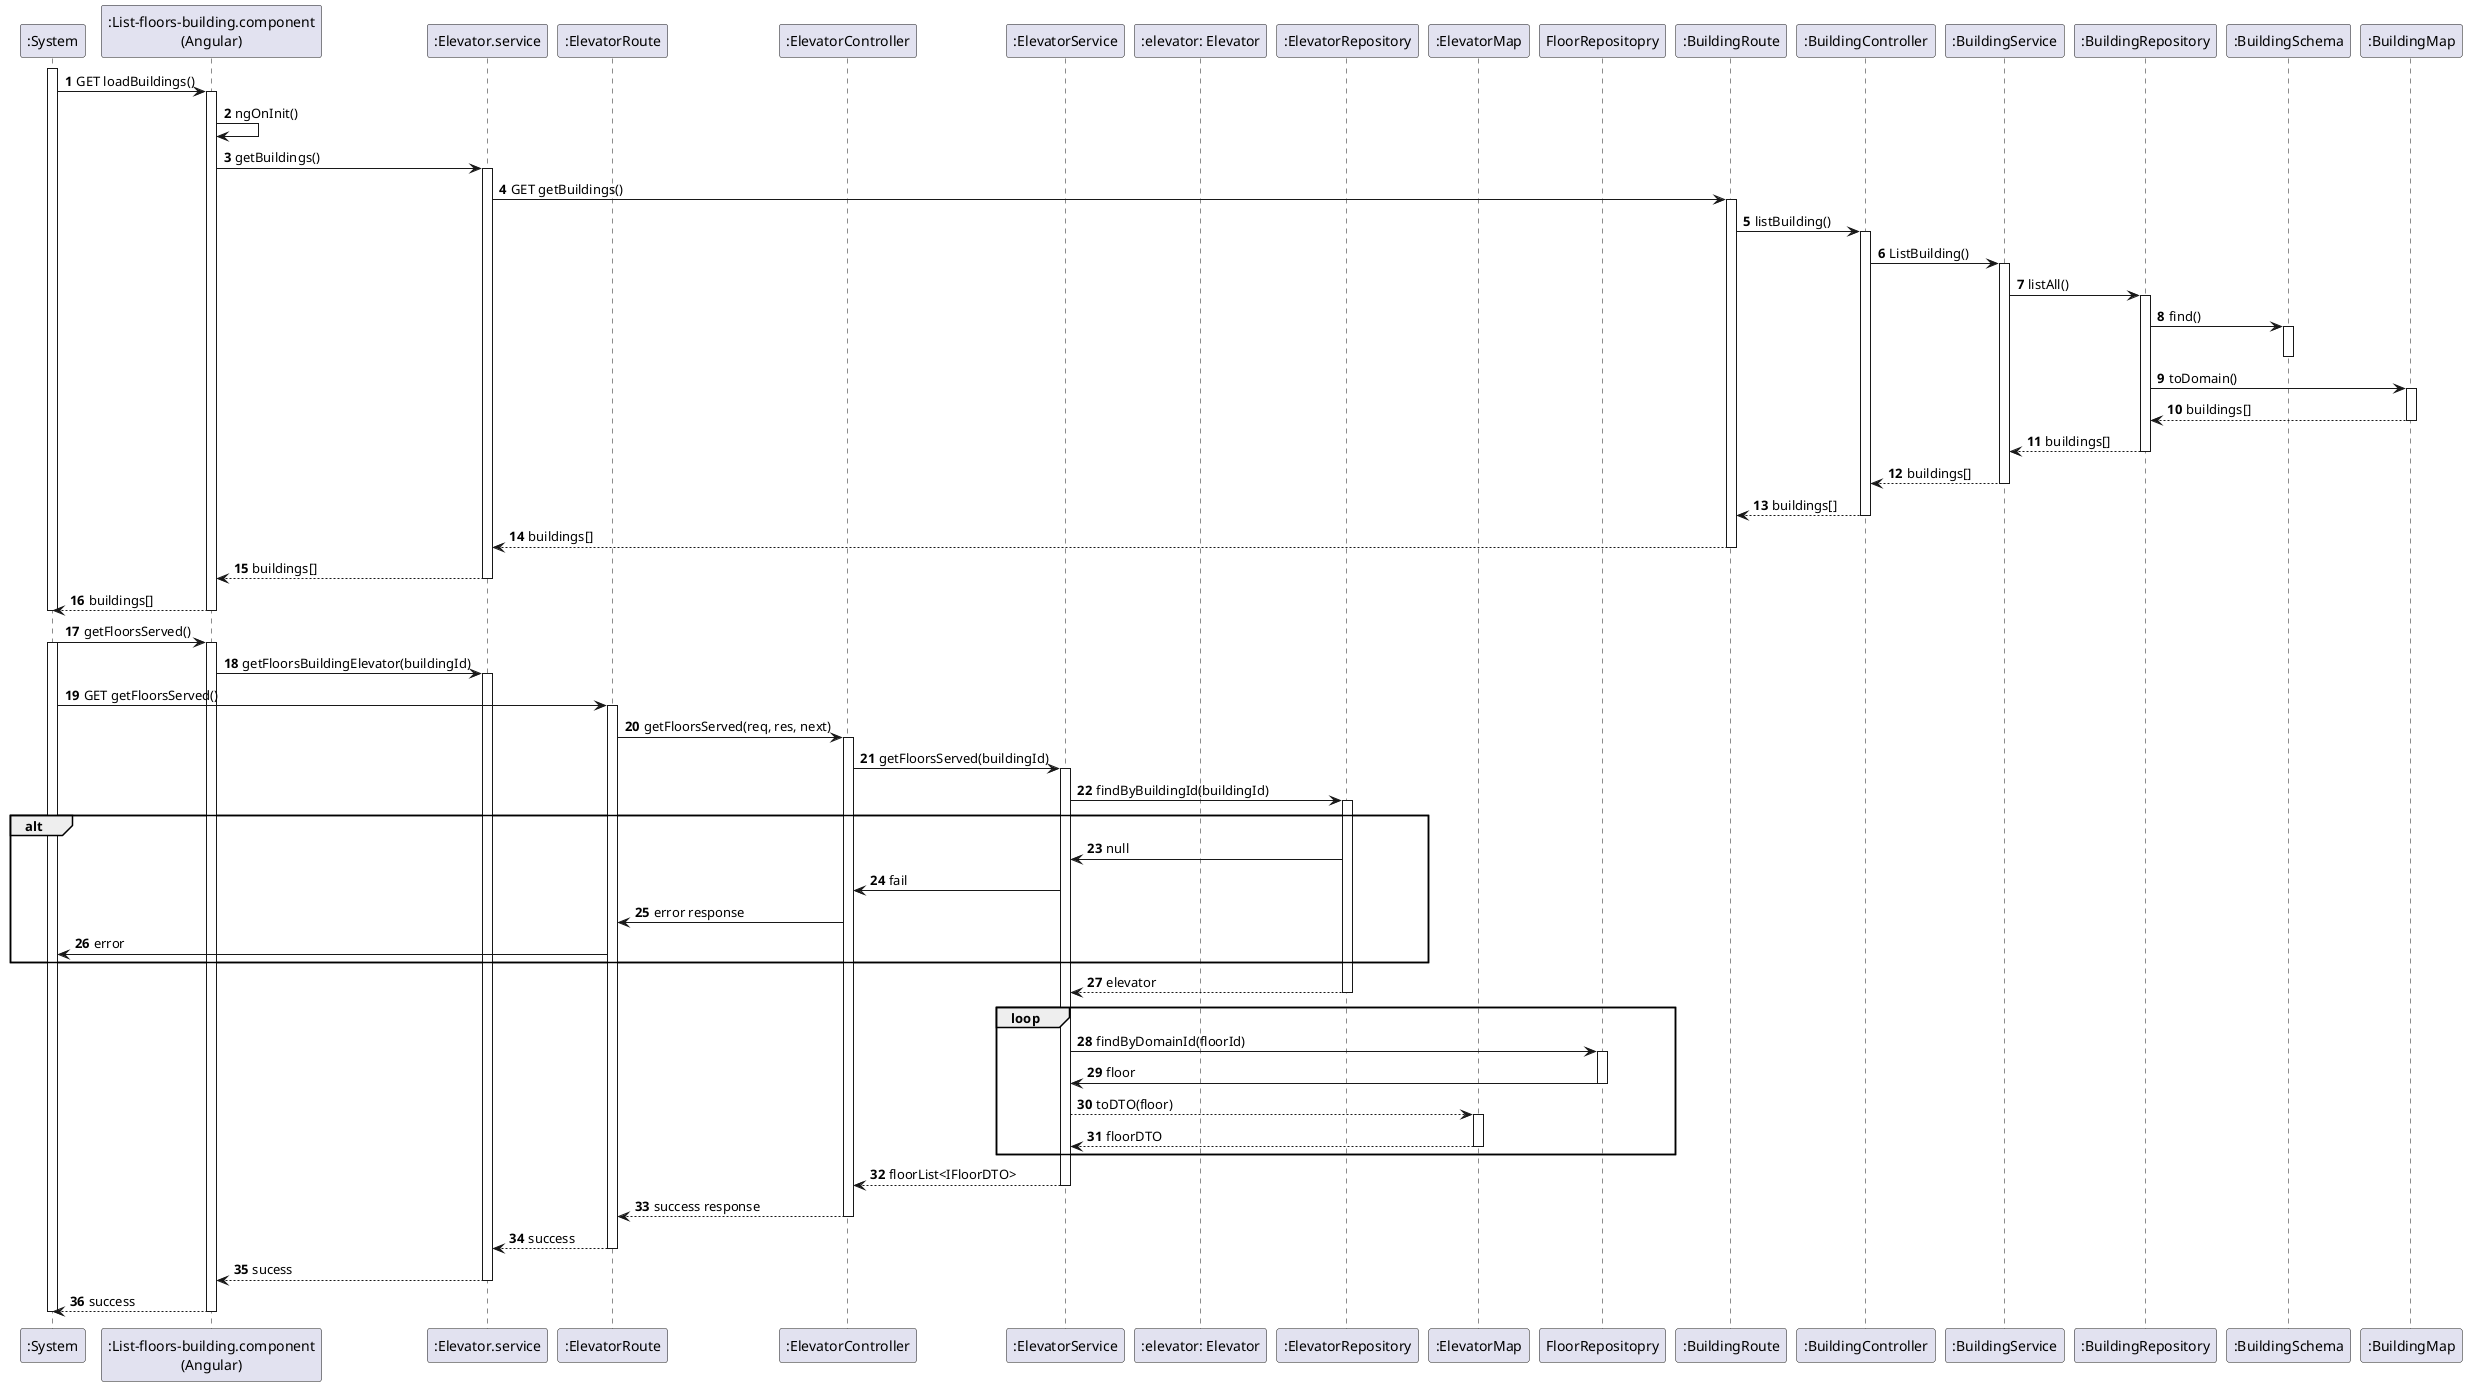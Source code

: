 @startuml
autonumber

participant ":System" as SY
participant ":List-floors-building.component\n(Angular)" as LE
participant ":Elevator.service" as ES

participant ":ElevatorRoute" as API
participant ":ElevatorController" as CTRL
participant ":ElevatorService" as SERV
participant ":elevator: Elevator" as ELEVATOR 
participant ":ElevatorRepository" as REPO
participant ":ElevatorMap" as MAP
participant "FloorRepositopry" AS FREPO

participant ":BuildingRoute" as BR
participant ":BuildingController" as BCTRL
participant ":BuildingService" as BSERV
participant ":BuildingRepository" as BREPO
participant ":BuildingSchema" as BSCHEMA
participant ":BuildingMap" as BMAP

activate SY
SY -> LE : GET loadBuildings()
activate LE
LE -> LE : ngOnInit() 
LE -> ES : getBuildings()
activate ES
ES -> BR : GET getBuildings()
activate BR
BR -> BCTRL : listBuilding()
activate BCTRL
BCTRL ->  BSERV : ListBuilding()
activate BSERV
BSERV -> BREPO : listAll()
activate BREPO 
BREPO -> BSCHEMA : find()
activate BSCHEMA
deactivate BSCHEMA
BREPO -> BMAP : toDomain()
activate BMAP
BMAP --> BREPO : buildings[]
deactivate BMAP
BREPO --> BSERV : buildings[]
deactivate BREPO
BSERV --> BCTRL : buildings[]
deactivate BSERV
BCTRL --> BR : buildings[]
deactivate BCTRL
BR --> ES : buildings[]
deactivate BR
ES --> LE : buildings[]
deactivate ES
LE --> SY : buildings[]
deactivate LE
deactivate SY

SY -> LE : getFloorsServed()
activate SY
activate LE
LE -> ES : getFloorsBuildingElevator(buildingId)
activate ES
SY -> API : GET getFloorsServed()
activate API
API -> CTRL : getFloorsServed(req, res, next)
activate CTRL
CTRL -> SERV : getFloorsServed(buildingId)
activate SERV
SERV -> REPO : findByBuildingId(buildingId)
activate REPO
alt
REPO -> SERV : null
SERV -> CTRL : fail
CTRL -> API : error response
API -> SY : error
end
REPO --> SERV : elevator
deactivate REPO
loop
SERV -> FREPO : findByDomainId(floorId)
activate FREPO
FREPO -> SERV : floor
deactivate FREPO
SERV --> MAP : toDTO(floor)
activate MAP
MAP --> SERV : floorDTO
deactivate MAP
end loop
SERV --> CTRL : floorList<IFloorDTO>
deactivate SERV
CTRL --> API : success response
deactivate CTRL
API --> ES : success
deactivate API
ES --> LE : sucess
deactivate ES
LE --> SY : success
deactivate LE
deactivate SY

@enduml
